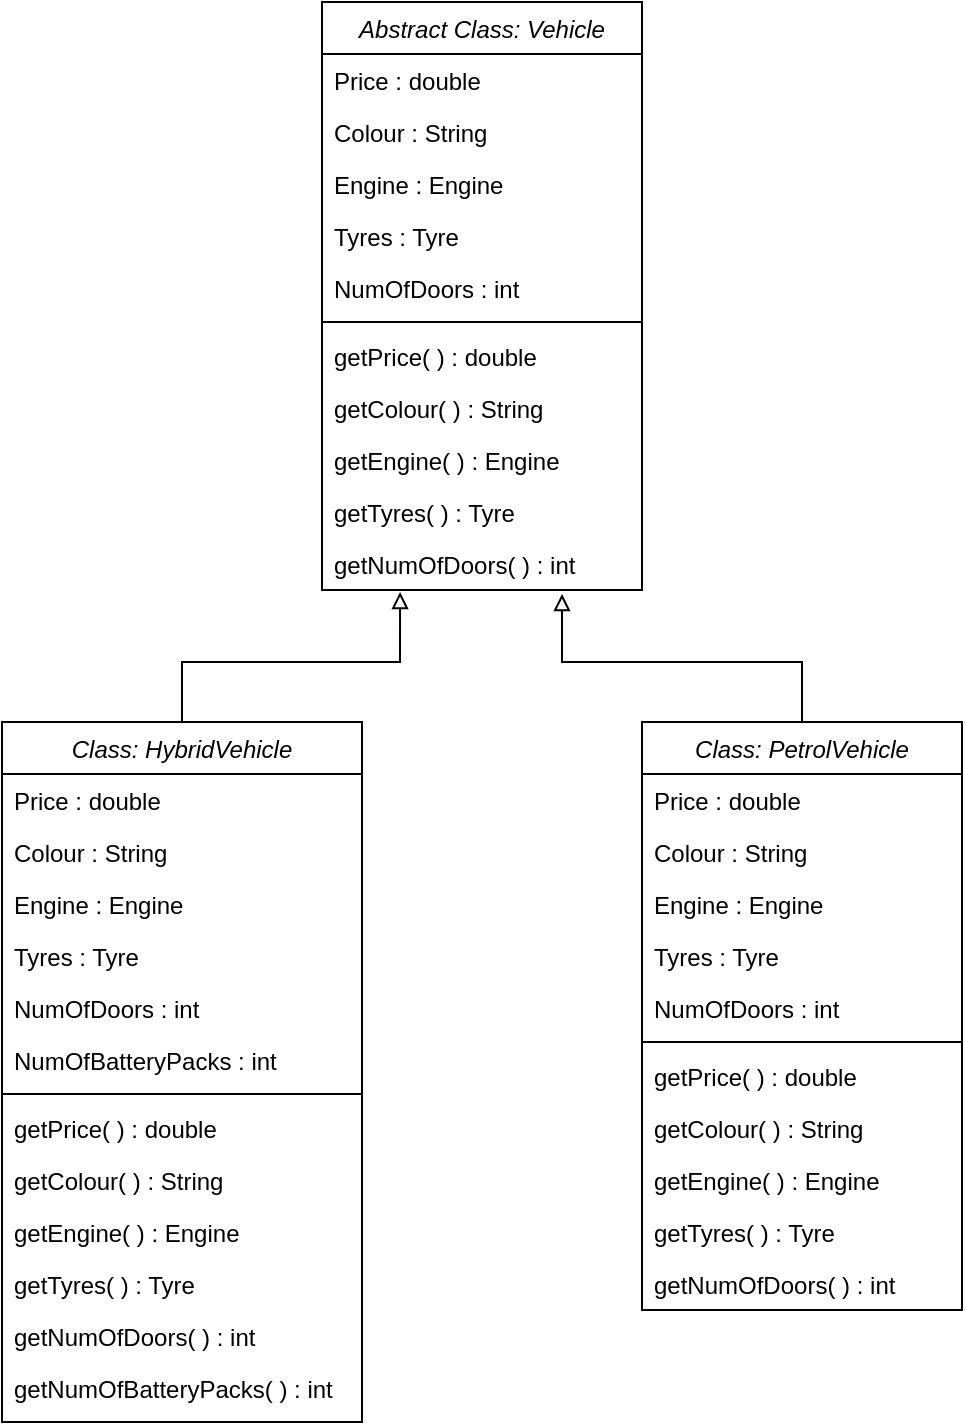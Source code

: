 <mxfile version="13.9.9" type="github">
  <diagram id="C5RBs43oDa-KdzZeNtuy" name="Page-1">
    <mxGraphModel dx="946" dy="591" grid="1" gridSize="10" guides="1" tooltips="1" connect="1" arrows="1" fold="1" page="1" pageScale="1" pageWidth="827" pageHeight="1169" math="0" shadow="0">
      <root>
        <mxCell id="WIyWlLk6GJQsqaUBKTNV-0" />
        <mxCell id="WIyWlLk6GJQsqaUBKTNV-1" parent="WIyWlLk6GJQsqaUBKTNV-0" />
        <mxCell id="zkfFHV4jXpPFQw0GAbJ--0" value="Abstract Class: Vehicle" style="swimlane;fontStyle=2;align=center;verticalAlign=top;childLayout=stackLayout;horizontal=1;startSize=26;horizontalStack=0;resizeParent=1;resizeLast=0;collapsible=1;marginBottom=0;rounded=0;shadow=0;strokeWidth=1;" parent="WIyWlLk6GJQsqaUBKTNV-1" vertex="1">
          <mxGeometry x="280" y="120" width="160" height="294" as="geometry">
            <mxRectangle x="230" y="140" width="160" height="26" as="alternateBounds" />
          </mxGeometry>
        </mxCell>
        <mxCell id="zkfFHV4jXpPFQw0GAbJ--1" value="Price : double" style="text;align=left;verticalAlign=top;spacingLeft=4;spacingRight=4;overflow=hidden;rotatable=0;points=[[0,0.5],[1,0.5]];portConstraint=eastwest;" parent="zkfFHV4jXpPFQw0GAbJ--0" vertex="1">
          <mxGeometry y="26" width="160" height="26" as="geometry" />
        </mxCell>
        <mxCell id="zkfFHV4jXpPFQw0GAbJ--2" value="Colour : String" style="text;align=left;verticalAlign=top;spacingLeft=4;spacingRight=4;overflow=hidden;rotatable=0;points=[[0,0.5],[1,0.5]];portConstraint=eastwest;rounded=0;shadow=0;html=0;" parent="zkfFHV4jXpPFQw0GAbJ--0" vertex="1">
          <mxGeometry y="52" width="160" height="26" as="geometry" />
        </mxCell>
        <mxCell id="zkfFHV4jXpPFQw0GAbJ--3" value="Engine : Engine" style="text;align=left;verticalAlign=top;spacingLeft=4;spacingRight=4;overflow=hidden;rotatable=0;points=[[0,0.5],[1,0.5]];portConstraint=eastwest;rounded=0;shadow=0;html=0;" parent="zkfFHV4jXpPFQw0GAbJ--0" vertex="1">
          <mxGeometry y="78" width="160" height="26" as="geometry" />
        </mxCell>
        <mxCell id="Vu7aA5ZAsNKEYNa13rPb-0" value="Tyres : Tyre" style="text;align=left;verticalAlign=top;spacingLeft=4;spacingRight=4;overflow=hidden;rotatable=0;points=[[0,0.5],[1,0.5]];portConstraint=eastwest;rounded=0;shadow=0;html=0;" vertex="1" parent="zkfFHV4jXpPFQw0GAbJ--0">
          <mxGeometry y="104" width="160" height="26" as="geometry" />
        </mxCell>
        <mxCell id="Vu7aA5ZAsNKEYNa13rPb-1" value="NumOfDoors : int" style="text;align=left;verticalAlign=top;spacingLeft=4;spacingRight=4;overflow=hidden;rotatable=0;points=[[0,0.5],[1,0.5]];portConstraint=eastwest;rounded=0;shadow=0;html=0;" vertex="1" parent="zkfFHV4jXpPFQw0GAbJ--0">
          <mxGeometry y="130" width="160" height="26" as="geometry" />
        </mxCell>
        <mxCell id="zkfFHV4jXpPFQw0GAbJ--4" value="" style="line;html=1;strokeWidth=1;align=left;verticalAlign=middle;spacingTop=-1;spacingLeft=3;spacingRight=3;rotatable=0;labelPosition=right;points=[];portConstraint=eastwest;" parent="zkfFHV4jXpPFQw0GAbJ--0" vertex="1">
          <mxGeometry y="156" width="160" height="8" as="geometry" />
        </mxCell>
        <mxCell id="zkfFHV4jXpPFQw0GAbJ--5" value="getPrice( ) : double" style="text;align=left;verticalAlign=top;spacingLeft=4;spacingRight=4;overflow=hidden;rotatable=0;points=[[0,0.5],[1,0.5]];portConstraint=eastwest;" parent="zkfFHV4jXpPFQw0GAbJ--0" vertex="1">
          <mxGeometry y="164" width="160" height="26" as="geometry" />
        </mxCell>
        <mxCell id="Vu7aA5ZAsNKEYNa13rPb-2" value="getColour( ) : String" style="text;align=left;verticalAlign=top;spacingLeft=4;spacingRight=4;overflow=hidden;rotatable=0;points=[[0,0.5],[1,0.5]];portConstraint=eastwest;" vertex="1" parent="zkfFHV4jXpPFQw0GAbJ--0">
          <mxGeometry y="190" width="160" height="26" as="geometry" />
        </mxCell>
        <mxCell id="Vu7aA5ZAsNKEYNa13rPb-3" value="getEngine( ) : Engine" style="text;align=left;verticalAlign=top;spacingLeft=4;spacingRight=4;overflow=hidden;rotatable=0;points=[[0,0.5],[1,0.5]];portConstraint=eastwest;" vertex="1" parent="zkfFHV4jXpPFQw0GAbJ--0">
          <mxGeometry y="216" width="160" height="26" as="geometry" />
        </mxCell>
        <mxCell id="Vu7aA5ZAsNKEYNa13rPb-4" value="getTyres( ) : Tyre" style="text;align=left;verticalAlign=top;spacingLeft=4;spacingRight=4;overflow=hidden;rotatable=0;points=[[0,0.5],[1,0.5]];portConstraint=eastwest;" vertex="1" parent="zkfFHV4jXpPFQw0GAbJ--0">
          <mxGeometry y="242" width="160" height="26" as="geometry" />
        </mxCell>
        <mxCell id="Vu7aA5ZAsNKEYNa13rPb-5" value="getNumOfDoors( ) : int" style="text;align=left;verticalAlign=top;spacingLeft=4;spacingRight=4;overflow=hidden;rotatable=0;points=[[0,0.5],[1,0.5]];portConstraint=eastwest;" vertex="1" parent="zkfFHV4jXpPFQw0GAbJ--0">
          <mxGeometry y="268" width="160" height="26" as="geometry" />
        </mxCell>
        <mxCell id="Vu7aA5ZAsNKEYNa13rPb-32" style="edgeStyle=orthogonalEdgeStyle;rounded=0;orthogonalLoop=1;jettySize=auto;html=1;exitX=0.5;exitY=0;exitDx=0;exitDy=0;entryX=0.244;entryY=1.038;entryDx=0;entryDy=0;entryPerimeter=0;endArrow=block;endFill=0;" edge="1" parent="WIyWlLk6GJQsqaUBKTNV-1" source="Vu7aA5ZAsNKEYNa13rPb-6" target="Vu7aA5ZAsNKEYNa13rPb-5">
          <mxGeometry relative="1" as="geometry">
            <Array as="points">
              <mxPoint x="210" y="450" />
              <mxPoint x="319" y="450" />
            </Array>
          </mxGeometry>
        </mxCell>
        <mxCell id="Vu7aA5ZAsNKEYNa13rPb-6" value="Class: HybridVehicle" style="swimlane;fontStyle=2;align=center;verticalAlign=top;childLayout=stackLayout;horizontal=1;startSize=26;horizontalStack=0;resizeParent=1;resizeLast=0;collapsible=1;marginBottom=0;rounded=0;shadow=0;strokeWidth=1;" vertex="1" parent="WIyWlLk6GJQsqaUBKTNV-1">
          <mxGeometry x="120" y="480" width="180" height="350" as="geometry">
            <mxRectangle x="230" y="140" width="160" height="26" as="alternateBounds" />
          </mxGeometry>
        </mxCell>
        <mxCell id="Vu7aA5ZAsNKEYNa13rPb-7" value="Price : double" style="text;align=left;verticalAlign=top;spacingLeft=4;spacingRight=4;overflow=hidden;rotatable=0;points=[[0,0.5],[1,0.5]];portConstraint=eastwest;" vertex="1" parent="Vu7aA5ZAsNKEYNa13rPb-6">
          <mxGeometry y="26" width="180" height="26" as="geometry" />
        </mxCell>
        <mxCell id="Vu7aA5ZAsNKEYNa13rPb-8" value="Colour : String" style="text;align=left;verticalAlign=top;spacingLeft=4;spacingRight=4;overflow=hidden;rotatable=0;points=[[0,0.5],[1,0.5]];portConstraint=eastwest;rounded=0;shadow=0;html=0;" vertex="1" parent="Vu7aA5ZAsNKEYNa13rPb-6">
          <mxGeometry y="52" width="180" height="26" as="geometry" />
        </mxCell>
        <mxCell id="Vu7aA5ZAsNKEYNa13rPb-9" value="Engine : Engine" style="text;align=left;verticalAlign=top;spacingLeft=4;spacingRight=4;overflow=hidden;rotatable=0;points=[[0,0.5],[1,0.5]];portConstraint=eastwest;rounded=0;shadow=0;html=0;" vertex="1" parent="Vu7aA5ZAsNKEYNa13rPb-6">
          <mxGeometry y="78" width="180" height="26" as="geometry" />
        </mxCell>
        <mxCell id="Vu7aA5ZAsNKEYNa13rPb-10" value="Tyres : Tyre" style="text;align=left;verticalAlign=top;spacingLeft=4;spacingRight=4;overflow=hidden;rotatable=0;points=[[0,0.5],[1,0.5]];portConstraint=eastwest;rounded=0;shadow=0;html=0;" vertex="1" parent="Vu7aA5ZAsNKEYNa13rPb-6">
          <mxGeometry y="104" width="180" height="26" as="geometry" />
        </mxCell>
        <mxCell id="Vu7aA5ZAsNKEYNa13rPb-11" value="NumOfDoors : int" style="text;align=left;verticalAlign=top;spacingLeft=4;spacingRight=4;overflow=hidden;rotatable=0;points=[[0,0.5],[1,0.5]];portConstraint=eastwest;rounded=0;shadow=0;html=0;" vertex="1" parent="Vu7aA5ZAsNKEYNa13rPb-6">
          <mxGeometry y="130" width="180" height="26" as="geometry" />
        </mxCell>
        <mxCell id="Vu7aA5ZAsNKEYNa13rPb-30" value="NumOfBatteryPacks : int" style="text;align=left;verticalAlign=top;spacingLeft=4;spacingRight=4;overflow=hidden;rotatable=0;points=[[0,0.5],[1,0.5]];portConstraint=eastwest;rounded=0;shadow=0;html=0;" vertex="1" parent="Vu7aA5ZAsNKEYNa13rPb-6">
          <mxGeometry y="156" width="180" height="26" as="geometry" />
        </mxCell>
        <mxCell id="Vu7aA5ZAsNKEYNa13rPb-12" value="" style="line;html=1;strokeWidth=1;align=left;verticalAlign=middle;spacingTop=-1;spacingLeft=3;spacingRight=3;rotatable=0;labelPosition=right;points=[];portConstraint=eastwest;" vertex="1" parent="Vu7aA5ZAsNKEYNa13rPb-6">
          <mxGeometry y="182" width="180" height="8" as="geometry" />
        </mxCell>
        <mxCell id="Vu7aA5ZAsNKEYNa13rPb-13" value="getPrice( ) : double" style="text;align=left;verticalAlign=top;spacingLeft=4;spacingRight=4;overflow=hidden;rotatable=0;points=[[0,0.5],[1,0.5]];portConstraint=eastwest;" vertex="1" parent="Vu7aA5ZAsNKEYNa13rPb-6">
          <mxGeometry y="190" width="180" height="26" as="geometry" />
        </mxCell>
        <mxCell id="Vu7aA5ZAsNKEYNa13rPb-14" value="getColour( ) : String" style="text;align=left;verticalAlign=top;spacingLeft=4;spacingRight=4;overflow=hidden;rotatable=0;points=[[0,0.5],[1,0.5]];portConstraint=eastwest;" vertex="1" parent="Vu7aA5ZAsNKEYNa13rPb-6">
          <mxGeometry y="216" width="180" height="26" as="geometry" />
        </mxCell>
        <mxCell id="Vu7aA5ZAsNKEYNa13rPb-15" value="getEngine( ) : Engine" style="text;align=left;verticalAlign=top;spacingLeft=4;spacingRight=4;overflow=hidden;rotatable=0;points=[[0,0.5],[1,0.5]];portConstraint=eastwest;" vertex="1" parent="Vu7aA5ZAsNKEYNa13rPb-6">
          <mxGeometry y="242" width="180" height="26" as="geometry" />
        </mxCell>
        <mxCell id="Vu7aA5ZAsNKEYNa13rPb-16" value="getTyres( ) : Tyre" style="text;align=left;verticalAlign=top;spacingLeft=4;spacingRight=4;overflow=hidden;rotatable=0;points=[[0,0.5],[1,0.5]];portConstraint=eastwest;" vertex="1" parent="Vu7aA5ZAsNKEYNa13rPb-6">
          <mxGeometry y="268" width="180" height="26" as="geometry" />
        </mxCell>
        <mxCell id="Vu7aA5ZAsNKEYNa13rPb-17" value="getNumOfDoors( ) : int" style="text;align=left;verticalAlign=top;spacingLeft=4;spacingRight=4;overflow=hidden;rotatable=0;points=[[0,0.5],[1,0.5]];portConstraint=eastwest;" vertex="1" parent="Vu7aA5ZAsNKEYNa13rPb-6">
          <mxGeometry y="294" width="180" height="26" as="geometry" />
        </mxCell>
        <mxCell id="Vu7aA5ZAsNKEYNa13rPb-34" style="edgeStyle=orthogonalEdgeStyle;rounded=0;orthogonalLoop=1;jettySize=auto;html=1;exitX=0.5;exitY=0;exitDx=0;exitDy=0;entryX=0.75;entryY=1.077;entryDx=0;entryDy=0;entryPerimeter=0;endArrow=block;endFill=0;" edge="1" parent="WIyWlLk6GJQsqaUBKTNV-1" source="Vu7aA5ZAsNKEYNa13rPb-18" target="Vu7aA5ZAsNKEYNa13rPb-5">
          <mxGeometry relative="1" as="geometry">
            <Array as="points">
              <mxPoint x="520" y="450" />
              <mxPoint x="400" y="450" />
            </Array>
          </mxGeometry>
        </mxCell>
        <mxCell id="Vu7aA5ZAsNKEYNa13rPb-18" value="Class: PetrolVehicle" style="swimlane;fontStyle=2;align=center;verticalAlign=top;childLayout=stackLayout;horizontal=1;startSize=26;horizontalStack=0;resizeParent=1;resizeLast=0;collapsible=1;marginBottom=0;rounded=0;shadow=0;strokeWidth=1;" vertex="1" parent="WIyWlLk6GJQsqaUBKTNV-1">
          <mxGeometry x="440" y="480" width="160" height="294" as="geometry">
            <mxRectangle x="230" y="140" width="160" height="26" as="alternateBounds" />
          </mxGeometry>
        </mxCell>
        <mxCell id="Vu7aA5ZAsNKEYNa13rPb-19" value="Price : double" style="text;align=left;verticalAlign=top;spacingLeft=4;spacingRight=4;overflow=hidden;rotatable=0;points=[[0,0.5],[1,0.5]];portConstraint=eastwest;" vertex="1" parent="Vu7aA5ZAsNKEYNa13rPb-18">
          <mxGeometry y="26" width="160" height="26" as="geometry" />
        </mxCell>
        <mxCell id="Vu7aA5ZAsNKEYNa13rPb-20" value="Colour : String" style="text;align=left;verticalAlign=top;spacingLeft=4;spacingRight=4;overflow=hidden;rotatable=0;points=[[0,0.5],[1,0.5]];portConstraint=eastwest;rounded=0;shadow=0;html=0;" vertex="1" parent="Vu7aA5ZAsNKEYNa13rPb-18">
          <mxGeometry y="52" width="160" height="26" as="geometry" />
        </mxCell>
        <mxCell id="Vu7aA5ZAsNKEYNa13rPb-21" value="Engine : Engine" style="text;align=left;verticalAlign=top;spacingLeft=4;spacingRight=4;overflow=hidden;rotatable=0;points=[[0,0.5],[1,0.5]];portConstraint=eastwest;rounded=0;shadow=0;html=0;" vertex="1" parent="Vu7aA5ZAsNKEYNa13rPb-18">
          <mxGeometry y="78" width="160" height="26" as="geometry" />
        </mxCell>
        <mxCell id="Vu7aA5ZAsNKEYNa13rPb-22" value="Tyres : Tyre" style="text;align=left;verticalAlign=top;spacingLeft=4;spacingRight=4;overflow=hidden;rotatable=0;points=[[0,0.5],[1,0.5]];portConstraint=eastwest;rounded=0;shadow=0;html=0;" vertex="1" parent="Vu7aA5ZAsNKEYNa13rPb-18">
          <mxGeometry y="104" width="160" height="26" as="geometry" />
        </mxCell>
        <mxCell id="Vu7aA5ZAsNKEYNa13rPb-23" value="NumOfDoors : int" style="text;align=left;verticalAlign=top;spacingLeft=4;spacingRight=4;overflow=hidden;rotatable=0;points=[[0,0.5],[1,0.5]];portConstraint=eastwest;rounded=0;shadow=0;html=0;" vertex="1" parent="Vu7aA5ZAsNKEYNa13rPb-18">
          <mxGeometry y="130" width="160" height="26" as="geometry" />
        </mxCell>
        <mxCell id="Vu7aA5ZAsNKEYNa13rPb-24" value="" style="line;html=1;strokeWidth=1;align=left;verticalAlign=middle;spacingTop=-1;spacingLeft=3;spacingRight=3;rotatable=0;labelPosition=right;points=[];portConstraint=eastwest;" vertex="1" parent="Vu7aA5ZAsNKEYNa13rPb-18">
          <mxGeometry y="156" width="160" height="8" as="geometry" />
        </mxCell>
        <mxCell id="Vu7aA5ZAsNKEYNa13rPb-25" value="getPrice( ) : double" style="text;align=left;verticalAlign=top;spacingLeft=4;spacingRight=4;overflow=hidden;rotatable=0;points=[[0,0.5],[1,0.5]];portConstraint=eastwest;" vertex="1" parent="Vu7aA5ZAsNKEYNa13rPb-18">
          <mxGeometry y="164" width="160" height="26" as="geometry" />
        </mxCell>
        <mxCell id="Vu7aA5ZAsNKEYNa13rPb-26" value="getColour( ) : String" style="text;align=left;verticalAlign=top;spacingLeft=4;spacingRight=4;overflow=hidden;rotatable=0;points=[[0,0.5],[1,0.5]];portConstraint=eastwest;" vertex="1" parent="Vu7aA5ZAsNKEYNa13rPb-18">
          <mxGeometry y="190" width="160" height="26" as="geometry" />
        </mxCell>
        <mxCell id="Vu7aA5ZAsNKEYNa13rPb-27" value="getEngine( ) : Engine" style="text;align=left;verticalAlign=top;spacingLeft=4;spacingRight=4;overflow=hidden;rotatable=0;points=[[0,0.5],[1,0.5]];portConstraint=eastwest;" vertex="1" parent="Vu7aA5ZAsNKEYNa13rPb-18">
          <mxGeometry y="216" width="160" height="26" as="geometry" />
        </mxCell>
        <mxCell id="Vu7aA5ZAsNKEYNa13rPb-28" value="getTyres( ) : Tyre" style="text;align=left;verticalAlign=top;spacingLeft=4;spacingRight=4;overflow=hidden;rotatable=0;points=[[0,0.5],[1,0.5]];portConstraint=eastwest;" vertex="1" parent="Vu7aA5ZAsNKEYNa13rPb-18">
          <mxGeometry y="242" width="160" height="26" as="geometry" />
        </mxCell>
        <mxCell id="Vu7aA5ZAsNKEYNa13rPb-29" value="getNumOfDoors( ) : int" style="text;align=left;verticalAlign=top;spacingLeft=4;spacingRight=4;overflow=hidden;rotatable=0;points=[[0,0.5],[1,0.5]];portConstraint=eastwest;" vertex="1" parent="Vu7aA5ZAsNKEYNa13rPb-18">
          <mxGeometry y="268" width="160" height="26" as="geometry" />
        </mxCell>
        <mxCell id="Vu7aA5ZAsNKEYNa13rPb-31" value="getNumOfBatteryPacks( ) : int" style="text;align=left;verticalAlign=top;spacingLeft=4;spacingRight=4;overflow=hidden;rotatable=0;points=[[0,0.5],[1,0.5]];portConstraint=eastwest;" vertex="1" parent="WIyWlLk6GJQsqaUBKTNV-1">
          <mxGeometry x="120" y="800" width="190" height="26" as="geometry" />
        </mxCell>
      </root>
    </mxGraphModel>
  </diagram>
</mxfile>
